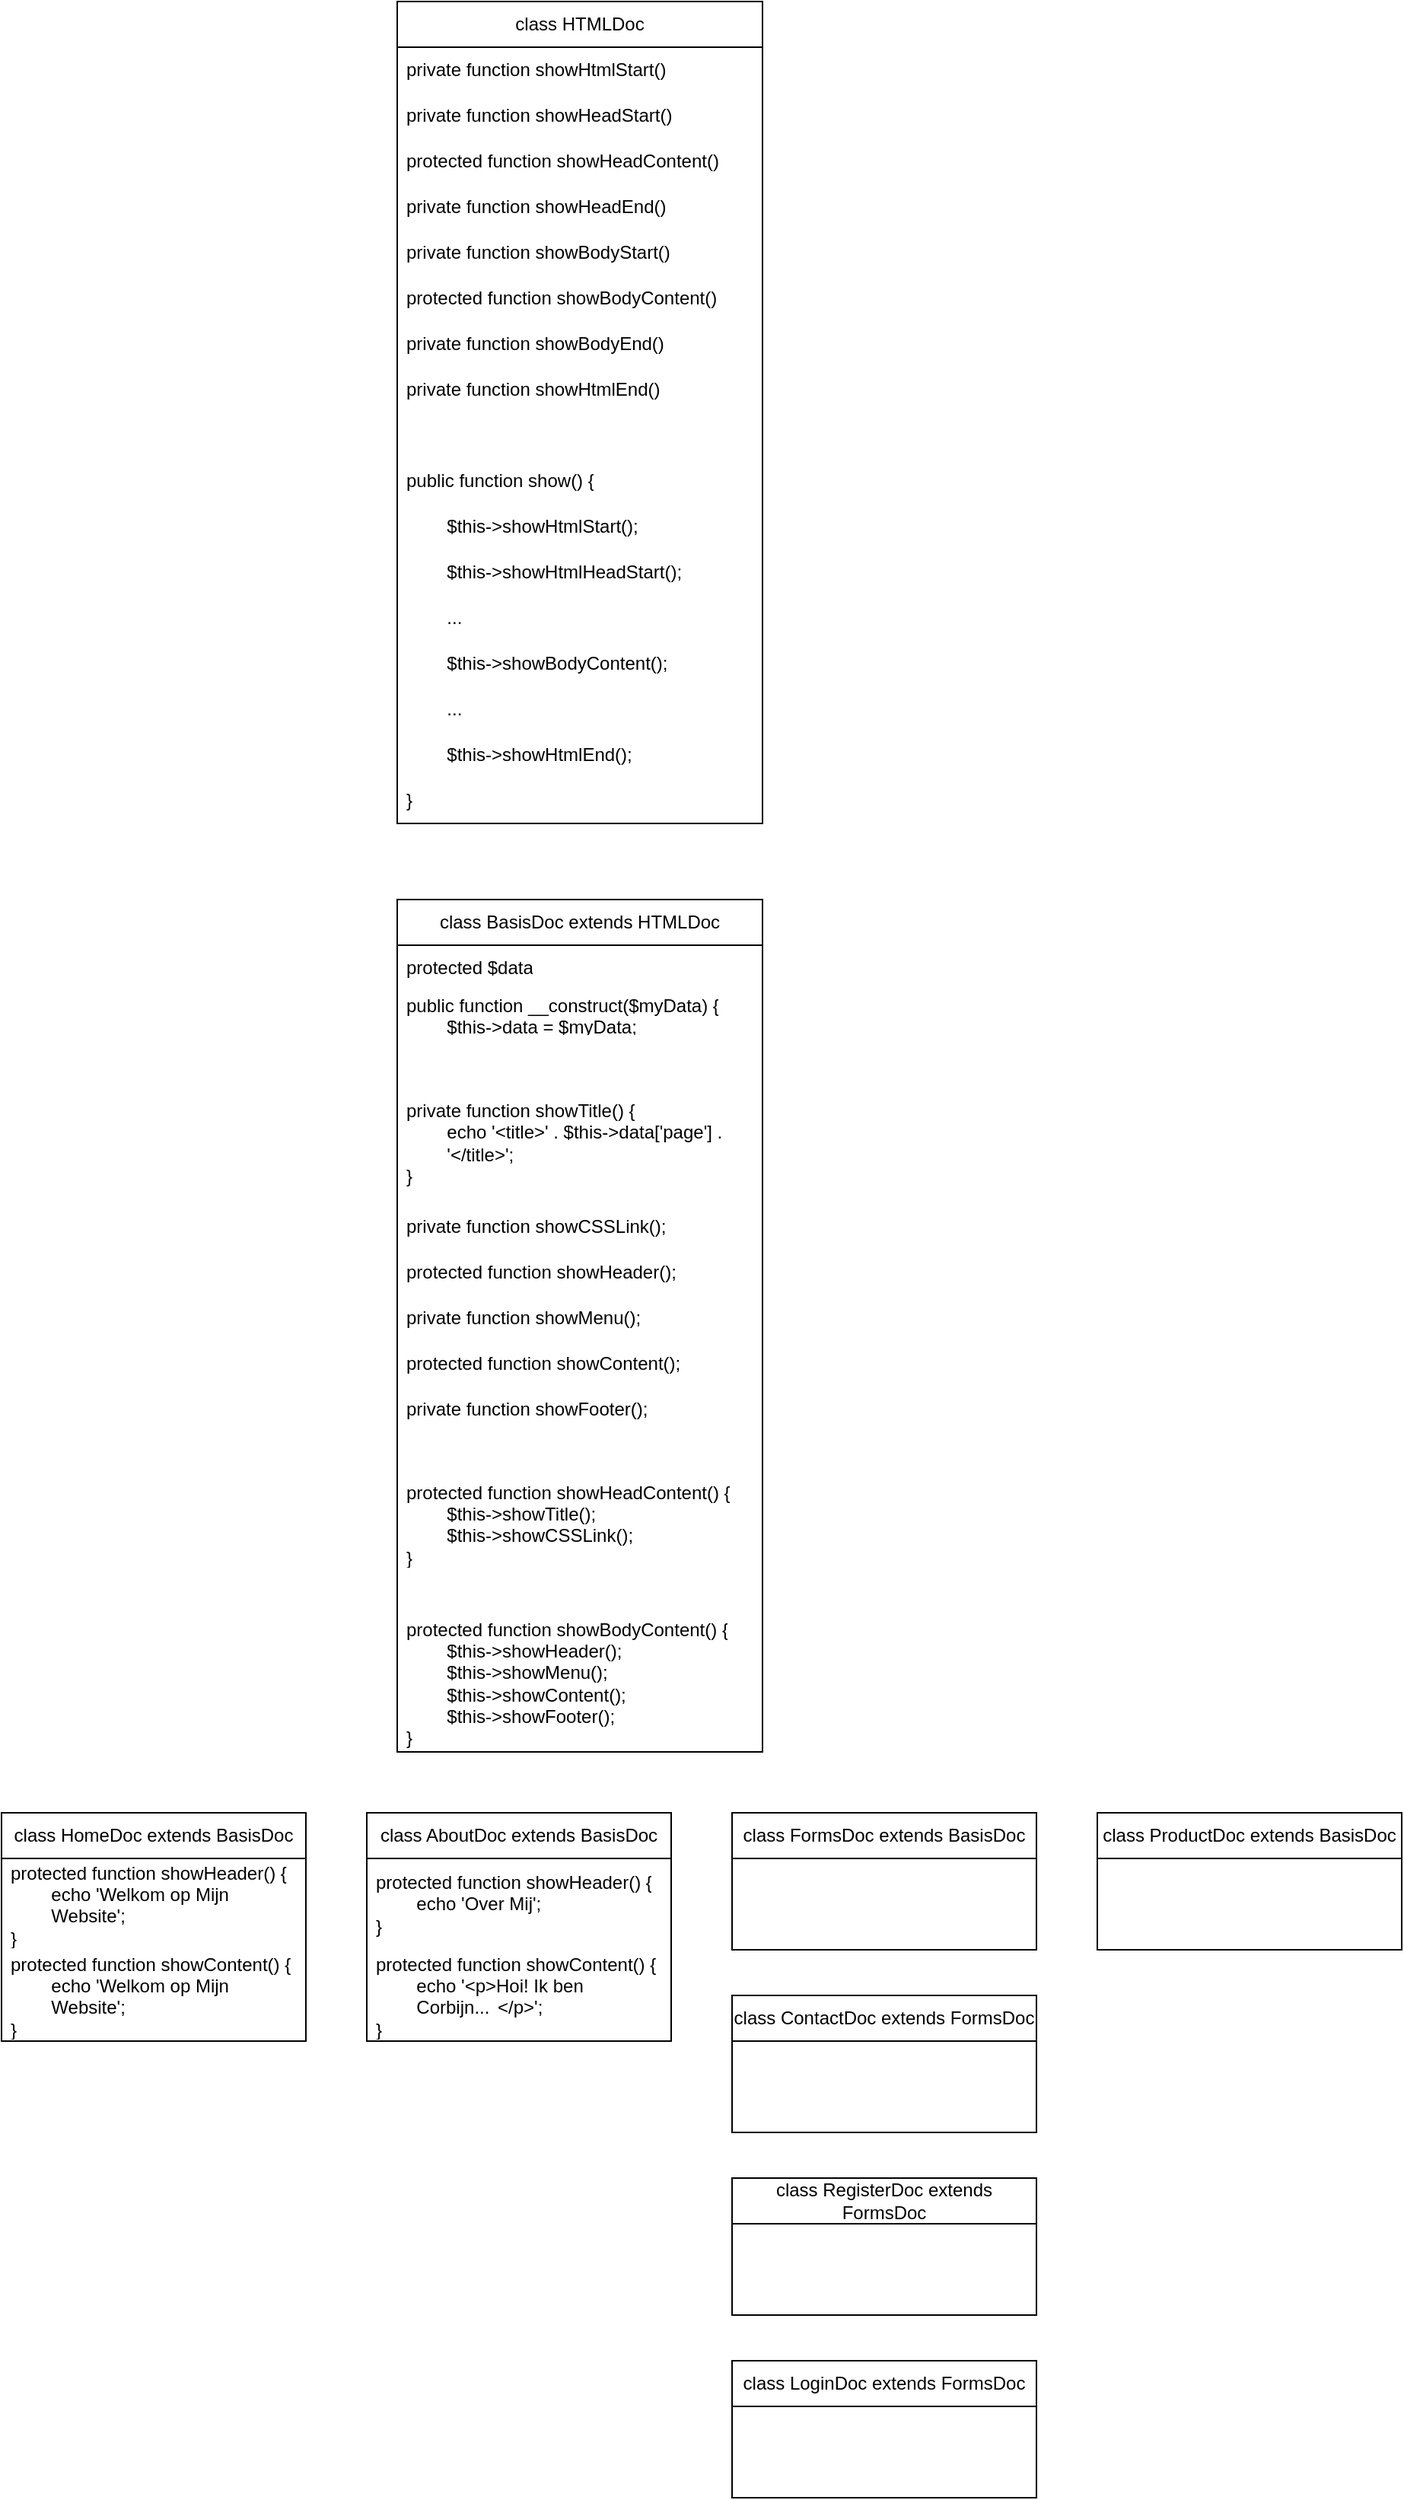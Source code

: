<mxfile>
    <diagram id="140f-Cg4feyECA-JkkHF" name="Page-1">
        <mxGraphModel dx="1371" dy="779" grid="1" gridSize="10" guides="1" tooltips="1" connect="1" arrows="1" fold="1" page="1" pageScale="1" pageWidth="3300" pageHeight="4681" math="0" shadow="0">
            <root>
                <mxCell id="0"/>
                <mxCell id="1" parent="0"/>
                <mxCell id="2" value="class HTMLDoc" style="swimlane;fontStyle=0;childLayout=stackLayout;horizontal=1;startSize=30;horizontalStack=0;resizeParent=1;resizeParentMax=0;resizeLast=0;collapsible=1;marginBottom=0;whiteSpace=wrap;html=1;" vertex="1" parent="1">
                    <mxGeometry x="540" y="50" width="240" height="540" as="geometry"/>
                </mxCell>
                <mxCell id="3" value="private function showHtmlStart()" style="text;strokeColor=none;fillColor=none;align=left;verticalAlign=middle;spacingLeft=4;spacingRight=4;overflow=hidden;points=[[0,0.5],[1,0.5]];portConstraint=eastwest;rotatable=0;whiteSpace=wrap;html=1;" vertex="1" parent="2">
                    <mxGeometry y="30" width="240" height="30" as="geometry"/>
                </mxCell>
                <mxCell id="4" value="private function showHeadStart()" style="text;strokeColor=none;fillColor=none;align=left;verticalAlign=middle;spacingLeft=4;spacingRight=4;overflow=hidden;points=[[0,0.5],[1,0.5]];portConstraint=eastwest;rotatable=0;whiteSpace=wrap;html=1;" vertex="1" parent="2">
                    <mxGeometry y="60" width="240" height="30" as="geometry"/>
                </mxCell>
                <mxCell id="23" value="protected function showHeadContent()" style="text;strokeColor=none;fillColor=none;align=left;verticalAlign=middle;spacingLeft=4;spacingRight=4;overflow=hidden;points=[[0,0.5],[1,0.5]];portConstraint=eastwest;rotatable=0;whiteSpace=wrap;html=1;" vertex="1" parent="2">
                    <mxGeometry y="90" width="240" height="30" as="geometry"/>
                </mxCell>
                <mxCell id="5" value="private function showHeadEnd()" style="text;strokeColor=none;fillColor=none;align=left;verticalAlign=middle;spacingLeft=4;spacingRight=4;overflow=hidden;points=[[0,0.5],[1,0.5]];portConstraint=eastwest;rotatable=0;whiteSpace=wrap;html=1;" vertex="1" parent="2">
                    <mxGeometry y="120" width="240" height="30" as="geometry"/>
                </mxCell>
                <mxCell id="26" value="private function showBodyStart()" style="text;strokeColor=none;fillColor=none;align=left;verticalAlign=middle;spacingLeft=4;spacingRight=4;overflow=hidden;points=[[0,0.5],[1,0.5]];portConstraint=eastwest;rotatable=0;whiteSpace=wrap;html=1;" vertex="1" parent="2">
                    <mxGeometry y="150" width="240" height="30" as="geometry"/>
                </mxCell>
                <mxCell id="25" value="protected function showBodyContent()" style="text;strokeColor=none;fillColor=none;align=left;verticalAlign=middle;spacingLeft=4;spacingRight=4;overflow=hidden;points=[[0,0.5],[1,0.5]];portConstraint=eastwest;rotatable=0;whiteSpace=wrap;html=1;" vertex="1" parent="2">
                    <mxGeometry y="180" width="240" height="30" as="geometry"/>
                </mxCell>
                <mxCell id="24" value="private function showBodyEnd()" style="text;strokeColor=none;fillColor=none;align=left;verticalAlign=middle;spacingLeft=4;spacingRight=4;overflow=hidden;points=[[0,0.5],[1,0.5]];portConstraint=eastwest;rotatable=0;whiteSpace=wrap;html=1;" vertex="1" parent="2">
                    <mxGeometry y="210" width="240" height="30" as="geometry"/>
                </mxCell>
                <mxCell id="22" value="private function showHtmlEnd()" style="text;strokeColor=none;fillColor=none;align=left;verticalAlign=middle;spacingLeft=4;spacingRight=4;overflow=hidden;points=[[0,0.5],[1,0.5]];portConstraint=eastwest;rotatable=0;whiteSpace=wrap;html=1;" vertex="1" parent="2">
                    <mxGeometry y="240" width="240" height="30" as="geometry"/>
                </mxCell>
                <mxCell id="31" style="text;strokeColor=none;fillColor=none;align=left;verticalAlign=middle;spacingLeft=4;spacingRight=4;overflow=hidden;points=[[0,0.5],[1,0.5]];portConstraint=eastwest;rotatable=0;whiteSpace=wrap;html=1;" vertex="1" parent="2">
                    <mxGeometry y="270" width="240" height="30" as="geometry"/>
                </mxCell>
                <mxCell id="30" value="public function show() {" style="text;strokeColor=none;fillColor=none;align=left;verticalAlign=middle;spacingLeft=4;spacingRight=4;overflow=hidden;points=[[0,0.5],[1,0.5]];portConstraint=eastwest;rotatable=0;whiteSpace=wrap;html=1;" vertex="1" parent="2">
                    <mxGeometry y="300" width="240" height="30" as="geometry"/>
                </mxCell>
                <mxCell id="29" value="&lt;span style=&quot;white-space: pre;&quot;&gt;&#9;&lt;/span&gt;$this-&amp;gt;showHtmlStart();" style="text;strokeColor=none;fillColor=none;align=left;verticalAlign=middle;spacingLeft=4;spacingRight=4;overflow=hidden;points=[[0,0.5],[1,0.5]];portConstraint=eastwest;rotatable=0;whiteSpace=wrap;html=1;" vertex="1" parent="2">
                    <mxGeometry y="330" width="240" height="30" as="geometry"/>
                </mxCell>
                <mxCell id="28" value="&lt;span style=&quot;&quot;&gt;&#9;&lt;/span&gt;&lt;span style=&quot;white-space: pre;&quot;&gt;&#9;&lt;/span&gt;$this-&amp;gt;showHtmlHeadStart();" style="text;strokeColor=none;fillColor=none;align=left;verticalAlign=middle;spacingLeft=4;spacingRight=4;overflow=hidden;points=[[0,0.5],[1,0.5]];portConstraint=eastwest;rotatable=0;whiteSpace=wrap;html=1;" vertex="1" parent="2">
                    <mxGeometry y="360" width="240" height="30" as="geometry"/>
                </mxCell>
                <mxCell id="33" value="&lt;span style=&quot;white-space: pre;&quot;&gt;&#9;&lt;/span&gt;..." style="text;strokeColor=none;fillColor=none;align=left;verticalAlign=middle;spacingLeft=4;spacingRight=4;overflow=hidden;points=[[0,0.5],[1,0.5]];portConstraint=eastwest;rotatable=0;whiteSpace=wrap;html=1;" vertex="1" parent="2">
                    <mxGeometry y="390" width="240" height="30" as="geometry"/>
                </mxCell>
                <mxCell id="32" value="&lt;span style=&quot;&quot;&gt;&#9;&lt;/span&gt;&lt;span style=&quot;white-space: pre;&quot;&gt;&#9;&lt;/span&gt;$this-&amp;gt;showBodyContent();" style="text;strokeColor=none;fillColor=none;align=left;verticalAlign=middle;spacingLeft=4;spacingRight=4;overflow=hidden;points=[[0,0.5],[1,0.5]];portConstraint=eastwest;rotatable=0;whiteSpace=wrap;html=1;" vertex="1" parent="2">
                    <mxGeometry y="420" width="240" height="30" as="geometry"/>
                </mxCell>
                <mxCell id="35" value="&lt;span style=&quot;white-space: pre;&quot;&gt;&#9;&lt;/span&gt;..." style="text;strokeColor=none;fillColor=none;align=left;verticalAlign=middle;spacingLeft=4;spacingRight=4;overflow=hidden;points=[[0,0.5],[1,0.5]];portConstraint=eastwest;rotatable=0;whiteSpace=wrap;html=1;" vertex="1" parent="2">
                    <mxGeometry y="450" width="240" height="30" as="geometry"/>
                </mxCell>
                <mxCell id="34" value="&lt;span style=&quot;&quot;&gt;&#9;&lt;/span&gt;&lt;span style=&quot;&quot;&gt;&#9;&lt;/span&gt;&lt;span style=&quot;white-space: pre;&quot;&gt;&#9;&lt;/span&gt;$this-&amp;gt;showHtmlEnd();" style="text;strokeColor=none;fillColor=none;align=left;verticalAlign=middle;spacingLeft=4;spacingRight=4;overflow=hidden;points=[[0,0.5],[1,0.5]];portConstraint=eastwest;rotatable=0;whiteSpace=wrap;html=1;" vertex="1" parent="2">
                    <mxGeometry y="480" width="240" height="30" as="geometry"/>
                </mxCell>
                <mxCell id="27" value="}" style="text;strokeColor=none;fillColor=none;align=left;verticalAlign=middle;spacingLeft=4;spacingRight=4;overflow=hidden;points=[[0,0.5],[1,0.5]];portConstraint=eastwest;rotatable=0;whiteSpace=wrap;html=1;" vertex="1" parent="2">
                    <mxGeometry y="510" width="240" height="30" as="geometry"/>
                </mxCell>
                <mxCell id="6" value="class BasisDoc extends HTMLDoc" style="swimlane;fontStyle=0;childLayout=stackLayout;horizontal=1;startSize=30;horizontalStack=0;resizeParent=1;resizeParentMax=0;resizeLast=0;collapsible=1;marginBottom=0;whiteSpace=wrap;html=1;" vertex="1" parent="1">
                    <mxGeometry x="540" y="640" width="240" height="560" as="geometry"/>
                </mxCell>
                <mxCell id="36" value="protected $data" style="text;strokeColor=none;fillColor=none;align=left;verticalAlign=middle;spacingLeft=4;spacingRight=4;overflow=hidden;points=[[0,0.5],[1,0.5]];portConstraint=eastwest;rotatable=0;whiteSpace=wrap;html=1;" vertex="1" parent="6">
                    <mxGeometry y="30" width="240" height="30" as="geometry"/>
                </mxCell>
                <mxCell id="7" value="public function __construct($myData) {&lt;br&gt;&lt;span style=&quot;white-space: pre;&quot;&gt;&#9;&lt;/span&gt;$this-&amp;gt;data = $myData;" style="text;strokeColor=none;fillColor=none;align=left;verticalAlign=middle;spacingLeft=4;spacingRight=4;overflow=hidden;points=[[0,0.5],[1,0.5]];portConstraint=eastwest;rotatable=0;whiteSpace=wrap;html=1;" vertex="1" parent="6">
                    <mxGeometry y="60" width="240" height="30" as="geometry"/>
                </mxCell>
                <mxCell id="37" style="text;strokeColor=none;fillColor=none;align=left;verticalAlign=middle;spacingLeft=4;spacingRight=4;overflow=hidden;points=[[0,0.5],[1,0.5]];portConstraint=eastwest;rotatable=0;whiteSpace=wrap;html=1;" vertex="1" parent="6">
                    <mxGeometry y="90" width="240" height="30" as="geometry"/>
                </mxCell>
                <mxCell id="8" value="private function showTitle() { &lt;br&gt;&lt;span style=&quot;white-space: pre;&quot;&gt;&#9;&lt;/span&gt;echo '&amp;lt;title&amp;gt;' . $this-&amp;gt;data['page'] . &lt;span style=&quot;white-space: pre;&quot;&gt;&#9;&lt;/span&gt;'&amp;lt;/title&amp;gt;'; &lt;br&gt;}" style="text;strokeColor=none;fillColor=none;align=left;verticalAlign=middle;spacingLeft=4;spacingRight=4;overflow=hidden;points=[[0,0.5],[1,0.5]];portConstraint=eastwest;rotatable=0;whiteSpace=wrap;html=1;" vertex="1" parent="6">
                    <mxGeometry y="120" width="240" height="80" as="geometry"/>
                </mxCell>
                <mxCell id="40" value="private function showCSSLink();" style="text;strokeColor=none;fillColor=none;align=left;verticalAlign=middle;spacingLeft=4;spacingRight=4;overflow=hidden;points=[[0,0.5],[1,0.5]];portConstraint=eastwest;rotatable=0;whiteSpace=wrap;html=1;" vertex="1" parent="6">
                    <mxGeometry y="200" width="240" height="30" as="geometry"/>
                </mxCell>
                <mxCell id="41" value="protected function showHeader();" style="text;strokeColor=none;fillColor=none;align=left;verticalAlign=middle;spacingLeft=4;spacingRight=4;overflow=hidden;points=[[0,0.5],[1,0.5]];portConstraint=eastwest;rotatable=0;whiteSpace=wrap;html=1;" vertex="1" parent="6">
                    <mxGeometry y="230" width="240" height="30" as="geometry"/>
                </mxCell>
                <mxCell id="39" value="private function showMenu();" style="text;strokeColor=none;fillColor=none;align=left;verticalAlign=middle;spacingLeft=4;spacingRight=4;overflow=hidden;points=[[0,0.5],[1,0.5]];portConstraint=eastwest;rotatable=0;whiteSpace=wrap;html=1;" vertex="1" parent="6">
                    <mxGeometry y="260" width="240" height="30" as="geometry"/>
                </mxCell>
                <mxCell id="42" value="protected function showContent();" style="text;strokeColor=none;fillColor=none;align=left;verticalAlign=middle;spacingLeft=4;spacingRight=4;overflow=hidden;points=[[0,0.5],[1,0.5]];portConstraint=eastwest;rotatable=0;whiteSpace=wrap;html=1;" vertex="1" parent="6">
                    <mxGeometry y="290" width="240" height="30" as="geometry"/>
                </mxCell>
                <mxCell id="9" value="private function showFooter();" style="text;strokeColor=none;fillColor=none;align=left;verticalAlign=middle;spacingLeft=4;spacingRight=4;overflow=hidden;points=[[0,0.5],[1,0.5]];portConstraint=eastwest;rotatable=0;whiteSpace=wrap;html=1;" vertex="1" parent="6">
                    <mxGeometry y="320" width="240" height="30" as="geometry"/>
                </mxCell>
                <mxCell id="48" style="text;strokeColor=none;fillColor=none;align=left;verticalAlign=middle;spacingLeft=4;spacingRight=4;overflow=hidden;points=[[0,0.5],[1,0.5]];portConstraint=eastwest;rotatable=0;whiteSpace=wrap;html=1;" vertex="1" parent="6">
                    <mxGeometry y="350" width="240" height="30" as="geometry"/>
                </mxCell>
                <mxCell id="47" value="protected function showHeadContent() {&lt;br&gt;&lt;span style=&quot;white-space: pre;&quot;&gt;&#9;&lt;/span&gt;$this-&amp;gt;showTitle();&lt;br&gt;&lt;span style=&quot;white-space: pre;&quot;&gt;&#9;&lt;/span&gt;$this-&amp;gt;showCSSLink();&lt;br&gt;}" style="text;strokeColor=none;fillColor=none;align=left;verticalAlign=middle;spacingLeft=4;spacingRight=4;overflow=hidden;points=[[0,0.5],[1,0.5]];portConstraint=eastwest;rotatable=0;whiteSpace=wrap;html=1;" vertex="1" parent="6">
                    <mxGeometry y="380" width="240" height="60" as="geometry"/>
                </mxCell>
                <mxCell id="46" style="text;strokeColor=none;fillColor=none;align=left;verticalAlign=middle;spacingLeft=4;spacingRight=4;overflow=hidden;points=[[0,0.5],[1,0.5]];portConstraint=eastwest;rotatable=0;whiteSpace=wrap;html=1;" vertex="1" parent="6">
                    <mxGeometry y="440" width="240" height="30" as="geometry"/>
                </mxCell>
                <mxCell id="45" value="protected function showBodyContent() {&lt;br&gt;&lt;span style=&quot;white-space: pre;&quot;&gt;&#9;&lt;/span&gt;$this-&amp;gt;showHeader();&lt;br&gt;&lt;span style=&quot;white-space: pre;&quot;&gt;&#9;&lt;/span&gt;$this-&amp;gt;showMenu();&lt;br&gt;&lt;span style=&quot;white-space: pre;&quot;&gt;&#9;&lt;/span&gt;$this-&amp;gt;showContent();&lt;br&gt;&lt;span style=&quot;white-space: pre;&quot;&gt;&#9;&lt;/span&gt;$this-&amp;gt;showFooter();&lt;br&gt;}" style="text;strokeColor=none;fillColor=none;align=left;verticalAlign=middle;spacingLeft=4;spacingRight=4;overflow=hidden;points=[[0,0.5],[1,0.5]];portConstraint=eastwest;rotatable=0;whiteSpace=wrap;html=1;" vertex="1" parent="6">
                    <mxGeometry y="470" width="240" height="90" as="geometry"/>
                </mxCell>
                <mxCell id="10" value="class HomeDoc extends BasisDoc" style="swimlane;fontStyle=0;childLayout=stackLayout;horizontal=1;startSize=30;horizontalStack=0;resizeParent=1;resizeParentMax=0;resizeLast=0;collapsible=1;marginBottom=0;whiteSpace=wrap;html=1;" vertex="1" parent="1">
                    <mxGeometry x="280" y="1240" width="200" height="150" as="geometry">
                        <mxRectangle x="70" y="440" width="220" height="30" as="alternateBounds"/>
                    </mxGeometry>
                </mxCell>
                <mxCell id="11" value="protected function showHeader() {&lt;br&gt;&lt;span style=&quot;white-space: pre;&quot;&gt;&#9;&lt;/span&gt;echo 'Welkom op Mijn &lt;span style=&quot;white-space: pre;&quot;&gt;&#9;&lt;/span&gt;Website';&lt;br&gt;}" style="text;strokeColor=none;fillColor=none;align=left;verticalAlign=middle;spacingLeft=4;spacingRight=4;overflow=hidden;points=[[0,0.5],[1,0.5]];portConstraint=eastwest;rotatable=0;whiteSpace=wrap;html=1;" vertex="1" parent="10">
                    <mxGeometry y="30" width="200" height="60" as="geometry"/>
                </mxCell>
                <mxCell id="12" value="protected function showContent() {&lt;br&gt;&lt;span style=&quot;white-space: pre;&quot;&gt;&#9;&lt;/span&gt;echo 'Welkom op Mijn &lt;span style=&quot;white-space: pre;&quot;&gt;&#9;&lt;/span&gt;Website';&lt;br&gt;}" style="text;strokeColor=none;fillColor=none;align=left;verticalAlign=middle;spacingLeft=4;spacingRight=4;overflow=hidden;points=[[0,0.5],[1,0.5]];portConstraint=eastwest;rotatable=0;whiteSpace=wrap;html=1;" vertex="1" parent="10">
                    <mxGeometry y="90" width="200" height="60" as="geometry"/>
                </mxCell>
                <mxCell id="49" value="class AboutDoc extends BasisDoc" style="swimlane;fontStyle=0;childLayout=stackLayout;horizontal=1;startSize=30;horizontalStack=0;resizeParent=1;resizeParentMax=0;resizeLast=0;collapsible=1;marginBottom=0;whiteSpace=wrap;html=1;" vertex="1" parent="1">
                    <mxGeometry x="520" y="1240" width="200" height="150" as="geometry">
                        <mxRectangle x="70" y="440" width="220" height="30" as="alternateBounds"/>
                    </mxGeometry>
                </mxCell>
                <mxCell id="50" value="protected function showHeader() {&lt;br&gt;&lt;span style=&quot;white-space: pre;&quot;&gt;&#9;&lt;/span&gt;echo 'Over Mij';&lt;br&gt;}" style="text;strokeColor=none;fillColor=none;align=left;verticalAlign=middle;spacingLeft=4;spacingRight=4;overflow=hidden;points=[[0,0.5],[1,0.5]];portConstraint=eastwest;rotatable=0;whiteSpace=wrap;html=1;" vertex="1" parent="49">
                    <mxGeometry y="30" width="200" height="60" as="geometry"/>
                </mxCell>
                <mxCell id="51" value="protected function showContent() {&lt;br&gt;&lt;span style=&quot;&quot;&gt;&#9;&lt;/span&gt;&lt;span style=&quot;white-space: pre;&quot;&gt;&#9;&lt;/span&gt;echo '&amp;lt;p&amp;gt;Hoi! Ik ben &lt;span style=&quot;white-space: pre;&quot;&gt;&#9;&lt;/span&gt;Corbijn...&lt;span style=&quot;white-space: pre;&quot;&gt;&#9;&lt;/span&gt;&amp;lt;/p&amp;gt;';&lt;br&gt;}" style="text;strokeColor=none;fillColor=none;align=left;verticalAlign=middle;spacingLeft=4;spacingRight=4;overflow=hidden;points=[[0,0.5],[1,0.5]];portConstraint=eastwest;rotatable=0;whiteSpace=wrap;html=1;" vertex="1" parent="49">
                    <mxGeometry y="90" width="200" height="60" as="geometry"/>
                </mxCell>
                <mxCell id="52" value="class FormsDoc extends BasisDoc" style="swimlane;fontStyle=0;childLayout=stackLayout;horizontal=1;startSize=30;horizontalStack=0;resizeParent=1;resizeParentMax=0;resizeLast=0;collapsible=1;marginBottom=0;whiteSpace=wrap;html=1;" vertex="1" parent="1">
                    <mxGeometry x="760" y="1240" width="200" height="90" as="geometry">
                        <mxRectangle x="70" y="440" width="220" height="30" as="alternateBounds"/>
                    </mxGeometry>
                </mxCell>
                <mxCell id="55" value="class ProductDoc extends BasisDoc" style="swimlane;fontStyle=0;childLayout=stackLayout;horizontal=1;startSize=30;horizontalStack=0;resizeParent=1;resizeParentMax=0;resizeLast=0;collapsible=1;marginBottom=0;whiteSpace=wrap;html=1;" vertex="1" parent="1">
                    <mxGeometry x="1000" y="1240" width="200" height="90" as="geometry">
                        <mxRectangle x="70" y="440" width="220" height="30" as="alternateBounds"/>
                    </mxGeometry>
                </mxCell>
                <mxCell id="57" value="class ContactDoc extends FormsDoc" style="swimlane;fontStyle=0;childLayout=stackLayout;horizontal=1;startSize=30;horizontalStack=0;resizeParent=1;resizeParentMax=0;resizeLast=0;collapsible=1;marginBottom=0;whiteSpace=wrap;html=1;" vertex="1" parent="1">
                    <mxGeometry x="760" y="1360" width="200" height="90" as="geometry">
                        <mxRectangle x="70" y="440" width="220" height="30" as="alternateBounds"/>
                    </mxGeometry>
                </mxCell>
                <mxCell id="58" value="class RegisterDoc extends FormsDoc" style="swimlane;fontStyle=0;childLayout=stackLayout;horizontal=1;startSize=30;horizontalStack=0;resizeParent=1;resizeParentMax=0;resizeLast=0;collapsible=1;marginBottom=0;whiteSpace=wrap;html=1;" vertex="1" parent="1">
                    <mxGeometry x="760" y="1480" width="200" height="90" as="geometry">
                        <mxRectangle x="70" y="440" width="220" height="30" as="alternateBounds"/>
                    </mxGeometry>
                </mxCell>
                <mxCell id="59" value="class LoginDoc extends FormsDoc" style="swimlane;fontStyle=0;childLayout=stackLayout;horizontal=1;startSize=30;horizontalStack=0;resizeParent=1;resizeParentMax=0;resizeLast=0;collapsible=1;marginBottom=0;whiteSpace=wrap;html=1;" vertex="1" parent="1">
                    <mxGeometry x="760" y="1600" width="200" height="90" as="geometry">
                        <mxRectangle x="70" y="440" width="220" height="30" as="alternateBounds"/>
                    </mxGeometry>
                </mxCell>
            </root>
        </mxGraphModel>
    </diagram>
</mxfile>